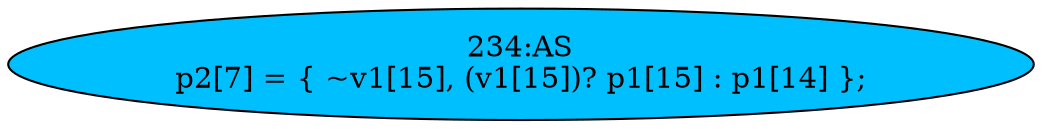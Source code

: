 strict digraph "" {
	node [label="\N"];
	"234:AS"	 [ast="<pyverilog.vparser.ast.Assign object at 0x7f407838de50>",
		def_var="['p2']",
		fillcolor=deepskyblue,
		label="234:AS
p2[7] = { ~v1[15], (v1[15])? p1[15] : p1[14] };",
		statements="[]",
		style=filled,
		typ=Assign,
		use_var="['v1', 'v1', 'p1', 'p1']"];
}
